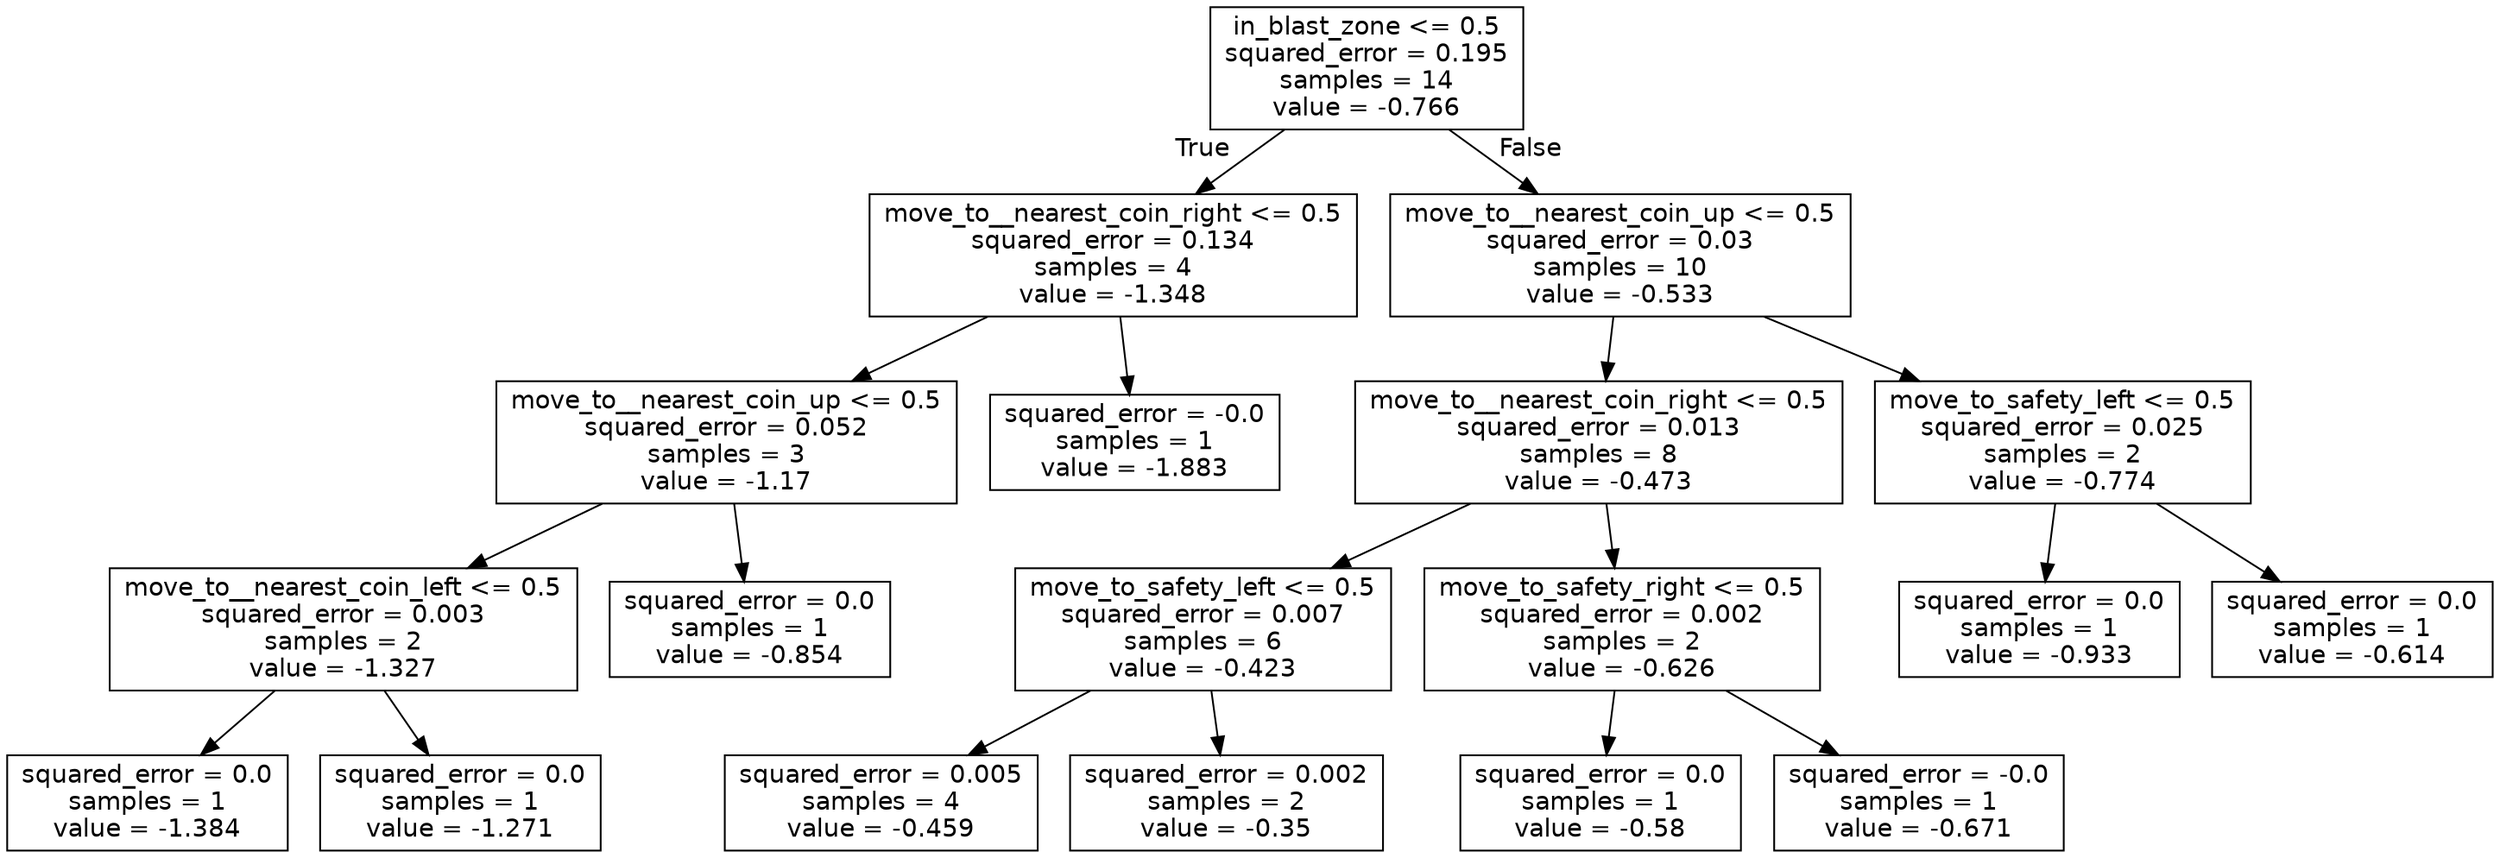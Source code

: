 digraph Tree {
node [shape=box, fontname="helvetica"] ;
edge [fontname="helvetica"] ;
0 [label="in_blast_zone <= 0.5\nsquared_error = 0.195\nsamples = 14\nvalue = -0.766"] ;
1 [label="move_to__nearest_coin_right <= 0.5\nsquared_error = 0.134\nsamples = 4\nvalue = -1.348"] ;
0 -> 1 [labeldistance=2.5, labelangle=45, headlabel="True"] ;
2 [label="move_to__nearest_coin_up <= 0.5\nsquared_error = 0.052\nsamples = 3\nvalue = -1.17"] ;
1 -> 2 ;
3 [label="move_to__nearest_coin_left <= 0.5\nsquared_error = 0.003\nsamples = 2\nvalue = -1.327"] ;
2 -> 3 ;
4 [label="squared_error = 0.0\nsamples = 1\nvalue = -1.384"] ;
3 -> 4 ;
5 [label="squared_error = 0.0\nsamples = 1\nvalue = -1.271"] ;
3 -> 5 ;
6 [label="squared_error = 0.0\nsamples = 1\nvalue = -0.854"] ;
2 -> 6 ;
7 [label="squared_error = -0.0\nsamples = 1\nvalue = -1.883"] ;
1 -> 7 ;
8 [label="move_to__nearest_coin_up <= 0.5\nsquared_error = 0.03\nsamples = 10\nvalue = -0.533"] ;
0 -> 8 [labeldistance=2.5, labelangle=-45, headlabel="False"] ;
9 [label="move_to__nearest_coin_right <= 0.5\nsquared_error = 0.013\nsamples = 8\nvalue = -0.473"] ;
8 -> 9 ;
10 [label="move_to_safety_left <= 0.5\nsquared_error = 0.007\nsamples = 6\nvalue = -0.423"] ;
9 -> 10 ;
11 [label="squared_error = 0.005\nsamples = 4\nvalue = -0.459"] ;
10 -> 11 ;
12 [label="squared_error = 0.002\nsamples = 2\nvalue = -0.35"] ;
10 -> 12 ;
13 [label="move_to_safety_right <= 0.5\nsquared_error = 0.002\nsamples = 2\nvalue = -0.626"] ;
9 -> 13 ;
14 [label="squared_error = 0.0\nsamples = 1\nvalue = -0.58"] ;
13 -> 14 ;
15 [label="squared_error = -0.0\nsamples = 1\nvalue = -0.671"] ;
13 -> 15 ;
16 [label="move_to_safety_left <= 0.5\nsquared_error = 0.025\nsamples = 2\nvalue = -0.774"] ;
8 -> 16 ;
17 [label="squared_error = 0.0\nsamples = 1\nvalue = -0.933"] ;
16 -> 17 ;
18 [label="squared_error = 0.0\nsamples = 1\nvalue = -0.614"] ;
16 -> 18 ;
}